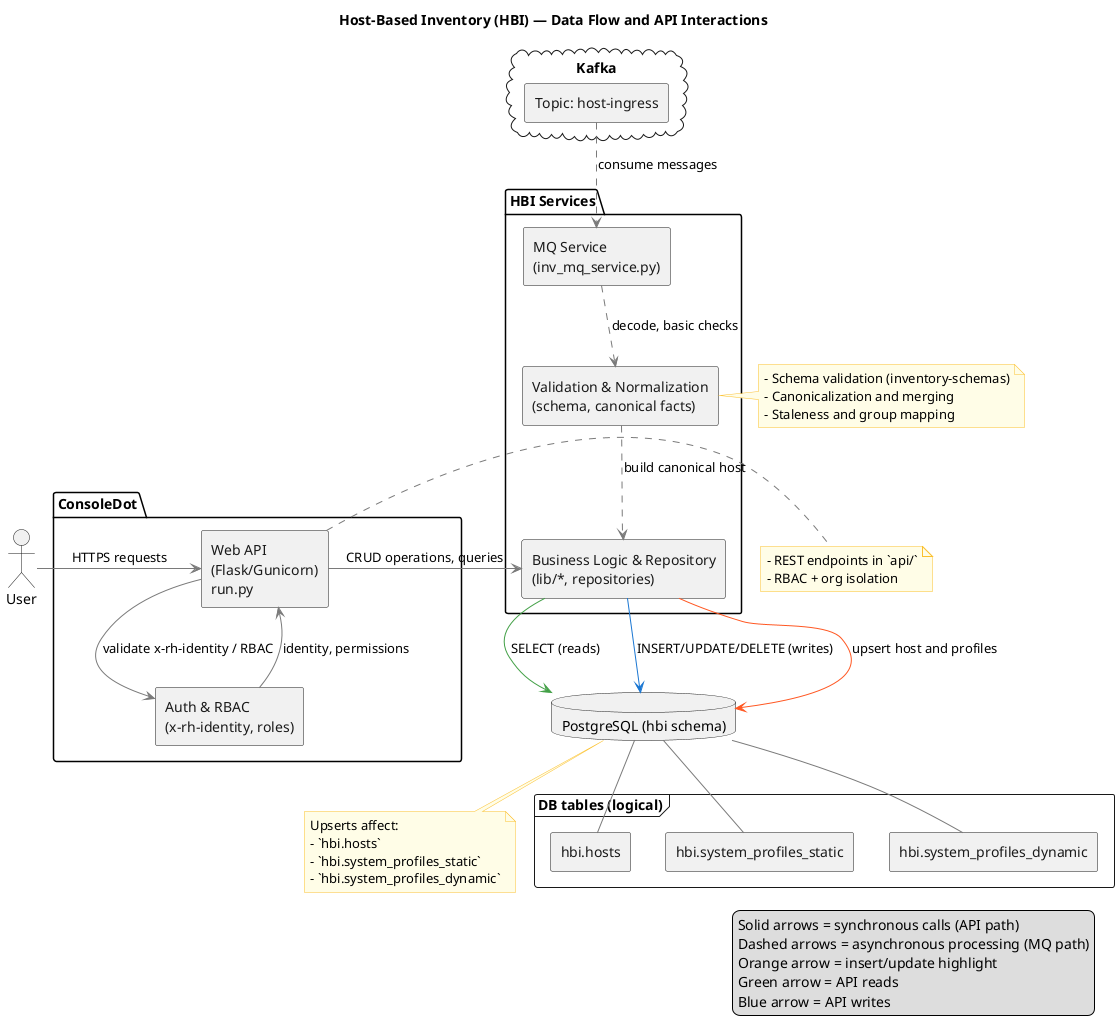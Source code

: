 # Architecture

## Architecture diagram

```plantuml
@startuml architecture

top to bottom direction
skinparam componentStyle rectangle
skinparam ArrowColor #7a7a7a
skinparam rectangleFontColor #1a1a1a
skinparam componentFontColor #1a1a1a
skinparam noteBackgroundColor #fffde7
skinparam noteBorderColor #fbc02d

title Host-Based Inventory (HBI) — Data Flow and API Interactions

actor "User" as user

package "ConsoleDot" {
  [Web API\n(Flask/Gunicorn)\nrun.py] as api
  [Auth & RBAC\n(x-rh-identity, roles)] as auth
}

cloud "Kafka" {
  [Topic: host-ingress] as topic
}

package "HBI Services" {
  [MQ Service\n(inv_mq_service.py)] as mq
  [Validation & Normalization\n(schema, canonical facts)] as validate
  [Business Logic & Repository\n(lib/*, repositories)] as lib
}

database "PostgreSQL (hbi schema)" as db

frame "DB tables (logical)" {
  [hbi.hosts] as t_hosts
  [hbi.system_profiles_static] as t_sps
  [hbi.system_profiles_dynamic] as t_spd
}

db -down- t_hosts
db -down- t_sps
db -down- t_spd

' -------------------------
' User → API path (synchronous)
' -------------------------
user -> api : HTTPS requests
api -> auth : validate x-rh-identity / RBAC
auth --> api : identity, permissions
api -> lib : CRUD operations, queries
lib -[#43A047]-> db : SELECT (reads)
lib -[#1976D2]-> db : INSERT/UPDATE/DELETE (writes)

note right of api
  - REST endpoints in `api/`
  - RBAC + org isolation
end note

' ----------------------------------------
' MQ → DB path (asynchronous upsert highlight)
' ----------------------------------------
topic ..> mq : consume messages
mq ..> validate : decode, basic checks
validate ..> lib : build canonical host
lib -[#FF5722]-> db : upsert host and profiles

note right of validate
  - Schema validation (inventory-schemas)
  - Canonicalization and merging
  - Staleness and group mapping
end note

note bottom of db
  Upserts affect:
  - `hbi.hosts`
  - `hbi.system_profiles_static`
  - `hbi.system_profiles_dynamic`
end note

legend right
  Solid arrows = synchronous calls (API path)
  Dashed arrows = asynchronous processing (MQ path)
  Orange arrow = insert/update highlight
  Green arrow = API reads
  Blue arrow = API writes
endlegend

@enduml
```
